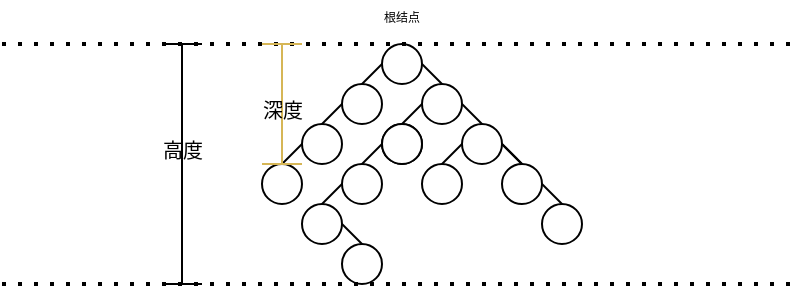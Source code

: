 <mxfile version="24.8.9">
  <diagram name="第 1 页" id="nKXCnL6x7yEZuY7Ssmie">
    <mxGraphModel dx="418" dy="318" grid="1" gridSize="10" guides="1" tooltips="1" connect="1" arrows="1" fold="1" page="1" pageScale="1" pageWidth="827" pageHeight="1169" math="0" shadow="0">
      <root>
        <mxCell id="0" />
        <mxCell id="1" parent="0" />
        <mxCell id="6oO82O1o3rVKVG3HV-kC-1" value="" style="ellipse;whiteSpace=wrap;html=1;aspect=fixed;" vertex="1" parent="1">
          <mxGeometry x="310" y="130" width="20" height="20" as="geometry" />
        </mxCell>
        <mxCell id="6oO82O1o3rVKVG3HV-kC-3" value="" style="ellipse;whiteSpace=wrap;html=1;aspect=fixed;" vertex="1" parent="1">
          <mxGeometry x="290" y="150" width="20" height="20" as="geometry" />
        </mxCell>
        <mxCell id="6oO82O1o3rVKVG3HV-kC-4" value="" style="ellipse;whiteSpace=wrap;html=1;aspect=fixed;" vertex="1" parent="1">
          <mxGeometry x="330" y="150" width="20" height="20" as="geometry" />
        </mxCell>
        <mxCell id="6oO82O1o3rVKVG3HV-kC-5" value="" style="ellipse;whiteSpace=wrap;html=1;aspect=fixed;" vertex="1" parent="1">
          <mxGeometry x="270" y="170" width="20" height="20" as="geometry" />
        </mxCell>
        <mxCell id="6oO82O1o3rVKVG3HV-kC-6" value="" style="ellipse;whiteSpace=wrap;html=1;aspect=fixed;" vertex="1" parent="1">
          <mxGeometry x="250" y="190" width="20" height="20" as="geometry" />
        </mxCell>
        <mxCell id="6oO82O1o3rVKVG3HV-kC-9" value="" style="ellipse;whiteSpace=wrap;html=1;aspect=fixed;" vertex="1" parent="1">
          <mxGeometry x="310" y="170" width="20" height="20" as="geometry" />
        </mxCell>
        <mxCell id="6oO82O1o3rVKVG3HV-kC-10" value="" style="ellipse;whiteSpace=wrap;html=1;aspect=fixed;" vertex="1" parent="1">
          <mxGeometry x="290" y="190" width="20" height="20" as="geometry" />
        </mxCell>
        <mxCell id="6oO82O1o3rVKVG3HV-kC-11" value="" style="ellipse;whiteSpace=wrap;html=1;aspect=fixed;" vertex="1" parent="1">
          <mxGeometry x="270" y="210" width="20" height="20" as="geometry" />
        </mxCell>
        <mxCell id="6oO82O1o3rVKVG3HV-kC-12" value="" style="ellipse;whiteSpace=wrap;html=1;aspect=fixed;" vertex="1" parent="1">
          <mxGeometry x="310" y="170" width="20" height="20" as="geometry" />
        </mxCell>
        <mxCell id="6oO82O1o3rVKVG3HV-kC-13" value="" style="ellipse;whiteSpace=wrap;html=1;aspect=fixed;" vertex="1" parent="1">
          <mxGeometry x="290" y="230" width="20" height="20" as="geometry" />
        </mxCell>
        <mxCell id="6oO82O1o3rVKVG3HV-kC-14" value="" style="ellipse;whiteSpace=wrap;html=1;aspect=fixed;" vertex="1" parent="1">
          <mxGeometry x="370" y="190" width="20" height="20" as="geometry" />
        </mxCell>
        <mxCell id="6oO82O1o3rVKVG3HV-kC-15" value="" style="ellipse;whiteSpace=wrap;html=1;aspect=fixed;" vertex="1" parent="1">
          <mxGeometry x="350" y="170" width="20" height="20" as="geometry" />
        </mxCell>
        <mxCell id="6oO82O1o3rVKVG3HV-kC-16" value="" style="ellipse;whiteSpace=wrap;html=1;aspect=fixed;" vertex="1" parent="1">
          <mxGeometry x="330" y="190" width="20" height="20" as="geometry" />
        </mxCell>
        <mxCell id="6oO82O1o3rVKVG3HV-kC-17" value="" style="ellipse;whiteSpace=wrap;html=1;aspect=fixed;" vertex="1" parent="1">
          <mxGeometry x="390" y="210" width="20" height="20" as="geometry" />
        </mxCell>
        <mxCell id="6oO82O1o3rVKVG3HV-kC-18" value="" style="endArrow=none;html=1;rounded=0;entryX=0;entryY=0.5;entryDx=0;entryDy=0;" edge="1" parent="1" target="6oO82O1o3rVKVG3HV-kC-1">
          <mxGeometry width="50" height="50" relative="1" as="geometry">
            <mxPoint x="300" y="150" as="sourcePoint" />
            <mxPoint x="190" y="140" as="targetPoint" />
            <Array as="points" />
          </mxGeometry>
        </mxCell>
        <mxCell id="6oO82O1o3rVKVG3HV-kC-19" value="" style="endArrow=none;html=1;rounded=0;entryX=0;entryY=0.5;entryDx=0;entryDy=0;" edge="1" parent="1">
          <mxGeometry width="50" height="50" relative="1" as="geometry">
            <mxPoint x="280" y="170" as="sourcePoint" />
            <mxPoint x="290" y="160" as="targetPoint" />
            <Array as="points" />
          </mxGeometry>
        </mxCell>
        <mxCell id="6oO82O1o3rVKVG3HV-kC-20" value="" style="endArrow=none;html=1;rounded=0;entryX=0;entryY=0.5;entryDx=0;entryDy=0;" edge="1" parent="1">
          <mxGeometry width="50" height="50" relative="1" as="geometry">
            <mxPoint x="320" y="170" as="sourcePoint" />
            <mxPoint x="330" y="160" as="targetPoint" />
            <Array as="points" />
          </mxGeometry>
        </mxCell>
        <mxCell id="6oO82O1o3rVKVG3HV-kC-21" value="" style="endArrow=none;html=1;rounded=0;entryX=0;entryY=0.5;entryDx=0;entryDy=0;" edge="1" parent="1">
          <mxGeometry width="50" height="50" relative="1" as="geometry">
            <mxPoint x="260" y="190" as="sourcePoint" />
            <mxPoint x="270" y="180" as="targetPoint" />
            <Array as="points" />
          </mxGeometry>
        </mxCell>
        <mxCell id="6oO82O1o3rVKVG3HV-kC-22" value="" style="endArrow=none;html=1;rounded=0;entryX=0;entryY=0.5;entryDx=0;entryDy=0;" edge="1" parent="1">
          <mxGeometry width="50" height="50" relative="1" as="geometry">
            <mxPoint x="340" y="190" as="sourcePoint" />
            <mxPoint x="350" y="180" as="targetPoint" />
            <Array as="points" />
          </mxGeometry>
        </mxCell>
        <mxCell id="6oO82O1o3rVKVG3HV-kC-23" value="" style="endArrow=none;html=1;rounded=0;entryX=0;entryY=0.5;entryDx=0;entryDy=0;" edge="1" parent="1">
          <mxGeometry width="50" height="50" relative="1" as="geometry">
            <mxPoint x="300" y="190" as="sourcePoint" />
            <mxPoint x="310" y="180" as="targetPoint" />
            <Array as="points" />
          </mxGeometry>
        </mxCell>
        <mxCell id="6oO82O1o3rVKVG3HV-kC-24" value="" style="endArrow=none;html=1;rounded=0;entryX=0;entryY=0.5;entryDx=0;entryDy=0;" edge="1" parent="1">
          <mxGeometry width="50" height="50" relative="1" as="geometry">
            <mxPoint x="280" y="210" as="sourcePoint" />
            <mxPoint x="290" y="200" as="targetPoint" />
            <Array as="points" />
          </mxGeometry>
        </mxCell>
        <mxCell id="6oO82O1o3rVKVG3HV-kC-25" value="" style="endArrow=none;html=1;rounded=0;entryX=0;entryY=0.5;entryDx=0;entryDy=0;" edge="1" parent="1">
          <mxGeometry width="50" height="50" relative="1" as="geometry">
            <mxPoint x="340.0" y="150" as="sourcePoint" />
            <mxPoint x="330.0" y="140" as="targetPoint" />
            <Array as="points" />
          </mxGeometry>
        </mxCell>
        <mxCell id="6oO82O1o3rVKVG3HV-kC-26" value="" style="endArrow=none;html=1;rounded=0;entryX=0;entryY=0.5;entryDx=0;entryDy=0;" edge="1" parent="1">
          <mxGeometry width="50" height="50" relative="1" as="geometry">
            <mxPoint x="360.0" y="170" as="sourcePoint" />
            <mxPoint x="350.0" y="160" as="targetPoint" />
            <Array as="points" />
          </mxGeometry>
        </mxCell>
        <mxCell id="6oO82O1o3rVKVG3HV-kC-27" value="" style="endArrow=none;html=1;rounded=0;entryX=0;entryY=0.5;entryDx=0;entryDy=0;" edge="1" parent="1">
          <mxGeometry width="50" height="50" relative="1" as="geometry">
            <mxPoint x="300.0" y="230" as="sourcePoint" />
            <mxPoint x="290.0" y="220" as="targetPoint" />
            <Array as="points" />
          </mxGeometry>
        </mxCell>
        <mxCell id="6oO82O1o3rVKVG3HV-kC-29" value="" style="endArrow=none;html=1;rounded=0;entryX=0;entryY=0.5;entryDx=0;entryDy=0;" edge="1" parent="1">
          <mxGeometry width="50" height="50" relative="1" as="geometry">
            <mxPoint x="380.0" y="190" as="sourcePoint" />
            <mxPoint x="370.0" y="180" as="targetPoint" />
            <Array as="points" />
          </mxGeometry>
        </mxCell>
        <mxCell id="6oO82O1o3rVKVG3HV-kC-30" value="" style="endArrow=none;html=1;rounded=0;entryX=0;entryY=0.5;entryDx=0;entryDy=0;" edge="1" parent="1">
          <mxGeometry width="50" height="50" relative="1" as="geometry">
            <mxPoint x="380.0" y="190" as="sourcePoint" />
            <mxPoint x="370.0" y="180" as="targetPoint" />
            <Array as="points" />
          </mxGeometry>
        </mxCell>
        <mxCell id="6oO82O1o3rVKVG3HV-kC-31" value="" style="endArrow=none;html=1;rounded=0;entryX=0;entryY=0.5;entryDx=0;entryDy=0;" edge="1" parent="1">
          <mxGeometry width="50" height="50" relative="1" as="geometry">
            <mxPoint x="400.0" y="210" as="sourcePoint" />
            <mxPoint x="390.0" y="200" as="targetPoint" />
            <Array as="points" />
          </mxGeometry>
        </mxCell>
        <mxCell id="6oO82O1o3rVKVG3HV-kC-32" value="&lt;font style=&quot;font-size: 6px;&quot;&gt;根结点&lt;/font&gt;" style="text;html=1;align=center;verticalAlign=middle;whiteSpace=wrap;rounded=0;" vertex="1" parent="1">
          <mxGeometry x="305" y="110" width="30" height="10" as="geometry" />
        </mxCell>
        <mxCell id="6oO82O1o3rVKVG3HV-kC-40" value="" style="endArrow=none;dashed=1;html=1;dashPattern=1 3;strokeWidth=2;rounded=0;" edge="1" parent="1">
          <mxGeometry width="50" height="50" relative="1" as="geometry">
            <mxPoint x="120" y="250" as="sourcePoint" />
            <mxPoint x="520" y="250" as="targetPoint" />
          </mxGeometry>
        </mxCell>
        <mxCell id="6oO82O1o3rVKVG3HV-kC-41" value="" style="endArrow=none;dashed=1;html=1;dashPattern=1 3;strokeWidth=2;rounded=0;" edge="1" parent="1">
          <mxGeometry width="50" height="50" relative="1" as="geometry">
            <mxPoint x="120" y="130" as="sourcePoint" />
            <mxPoint x="520" y="130" as="targetPoint" />
          </mxGeometry>
        </mxCell>
        <mxCell id="6oO82O1o3rVKVG3HV-kC-42" value="" style="shape=crossbar;whiteSpace=wrap;html=1;rounded=1;direction=south;" vertex="1" parent="1">
          <mxGeometry x="200" y="130" width="20" height="120" as="geometry" />
        </mxCell>
        <mxCell id="6oO82O1o3rVKVG3HV-kC-44" value="&lt;font style=&quot;font-size: 10px;&quot;&gt;高度&lt;/font&gt;" style="text;html=1;align=center;verticalAlign=middle;resizable=0;points=[];autosize=1;strokeColor=none;fillColor=none;" vertex="1" parent="1">
          <mxGeometry x="190" y="168" width="40" height="30" as="geometry" />
        </mxCell>
        <mxCell id="6oO82O1o3rVKVG3HV-kC-45" value="" style="shape=crossbar;whiteSpace=wrap;html=1;rounded=1;direction=south;fillColor=#fff2cc;strokeColor=#d6b656;" vertex="1" parent="1">
          <mxGeometry x="250" y="130" width="20" height="60" as="geometry" />
        </mxCell>
        <mxCell id="6oO82O1o3rVKVG3HV-kC-46" value="&lt;font style=&quot;font-size: 10px;&quot;&gt;深度&lt;/font&gt;" style="text;html=1;align=center;verticalAlign=middle;resizable=0;points=[];autosize=1;strokeColor=none;fillColor=none;" vertex="1" parent="1">
          <mxGeometry x="240" y="148" width="40" height="30" as="geometry" />
        </mxCell>
      </root>
    </mxGraphModel>
  </diagram>
</mxfile>
